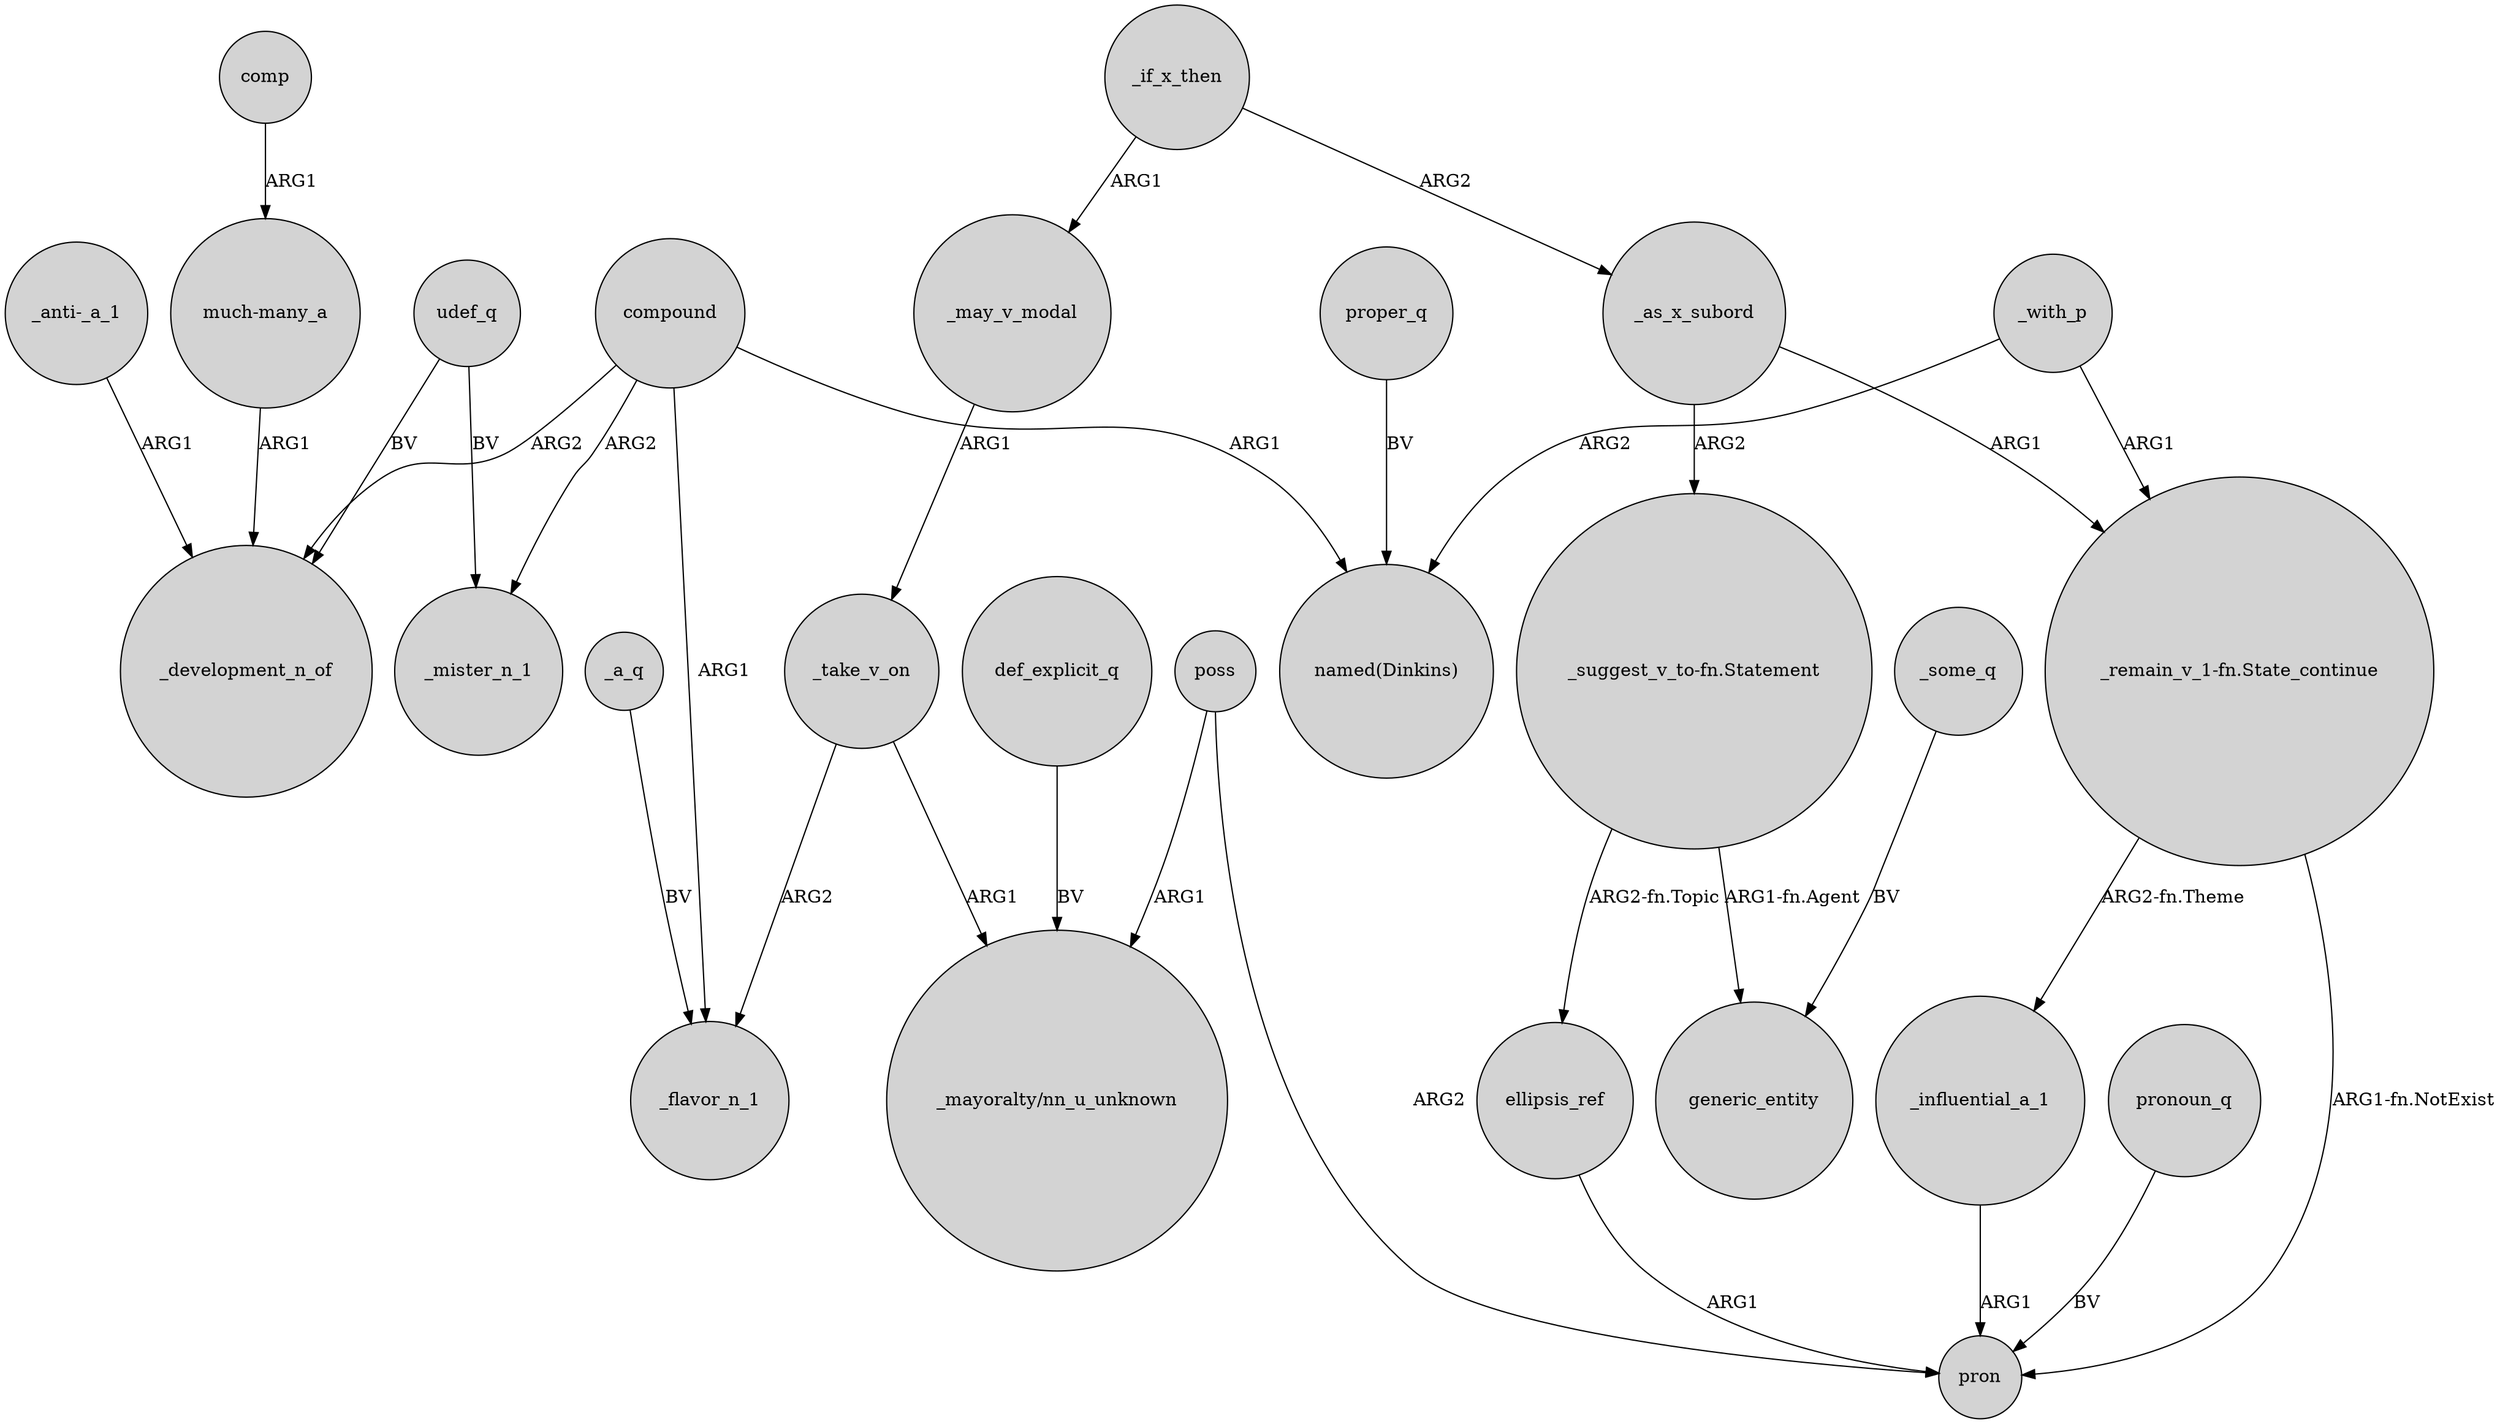 digraph {
	node [shape=circle style=filled]
	compound -> _development_n_of [label=ARG2]
	_influential_a_1 -> pron [label=ARG1]
	_with_p -> "_remain_v_1-fn.State_continue" [label=ARG1]
	def_explicit_q -> "_mayoralty/nn_u_unknown" [label=BV]
	poss -> pron [label=ARG2]
	_take_v_on -> "_mayoralty/nn_u_unknown" [label=ARG1]
	"_suggest_v_to-fn.Statement" -> ellipsis_ref [label="ARG2-fn.Topic"]
	compound -> _mister_n_1 [label=ARG2]
	compound -> _flavor_n_1 [label=ARG1]
	udef_q -> _mister_n_1 [label=BV]
	ellipsis_ref -> pron [label=ARG1]
	_if_x_then -> _may_v_modal [label=ARG1]
	_may_v_modal -> _take_v_on [label=ARG1]
	"_remain_v_1-fn.State_continue" -> _influential_a_1 [label="ARG2-fn.Theme"]
	_as_x_subord -> "_remain_v_1-fn.State_continue" [label=ARG1]
	compound -> "named(Dinkins)" [label=ARG1]
	"_anti-_a_1" -> _development_n_of [label=ARG1]
	pronoun_q -> pron [label=BV]
	_if_x_then -> _as_x_subord [label=ARG2]
	_as_x_subord -> "_suggest_v_to-fn.Statement" [label=ARG2]
	comp -> "much-many_a" [label=ARG1]
	_take_v_on -> _flavor_n_1 [label=ARG2]
	"_suggest_v_to-fn.Statement" -> generic_entity [label="ARG1-fn.Agent"]
	_some_q -> generic_entity [label=BV]
	poss -> "_mayoralty/nn_u_unknown" [label=ARG1]
	udef_q -> _development_n_of [label=BV]
	_a_q -> _flavor_n_1 [label=BV]
	"_remain_v_1-fn.State_continue" -> pron [label="ARG1-fn.NotExist"]
	_with_p -> "named(Dinkins)" [label=ARG2]
	proper_q -> "named(Dinkins)" [label=BV]
	"much-many_a" -> _development_n_of [label=ARG1]
}
